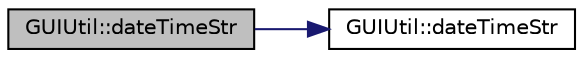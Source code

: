 digraph "GUIUtil::dateTimeStr"
{
  edge [fontname="Helvetica",fontsize="10",labelfontname="Helvetica",labelfontsize="10"];
  node [fontname="Helvetica",fontsize="10",shape=record];
  rankdir="LR";
  Node88 [label="GUIUtil::dateTimeStr",height=0.2,width=0.4,color="black", fillcolor="grey75", style="filled", fontcolor="black"];
  Node88 -> Node89 [color="midnightblue",fontsize="10",style="solid",fontname="Helvetica"];
  Node89 [label="GUIUtil::dateTimeStr",height=0.2,width=0.4,color="black", fillcolor="white", style="filled",URL="$d1/d87/namespace_g_u_i_util.html#aae732a04fea25190081120bf0cc773e8"];
}

